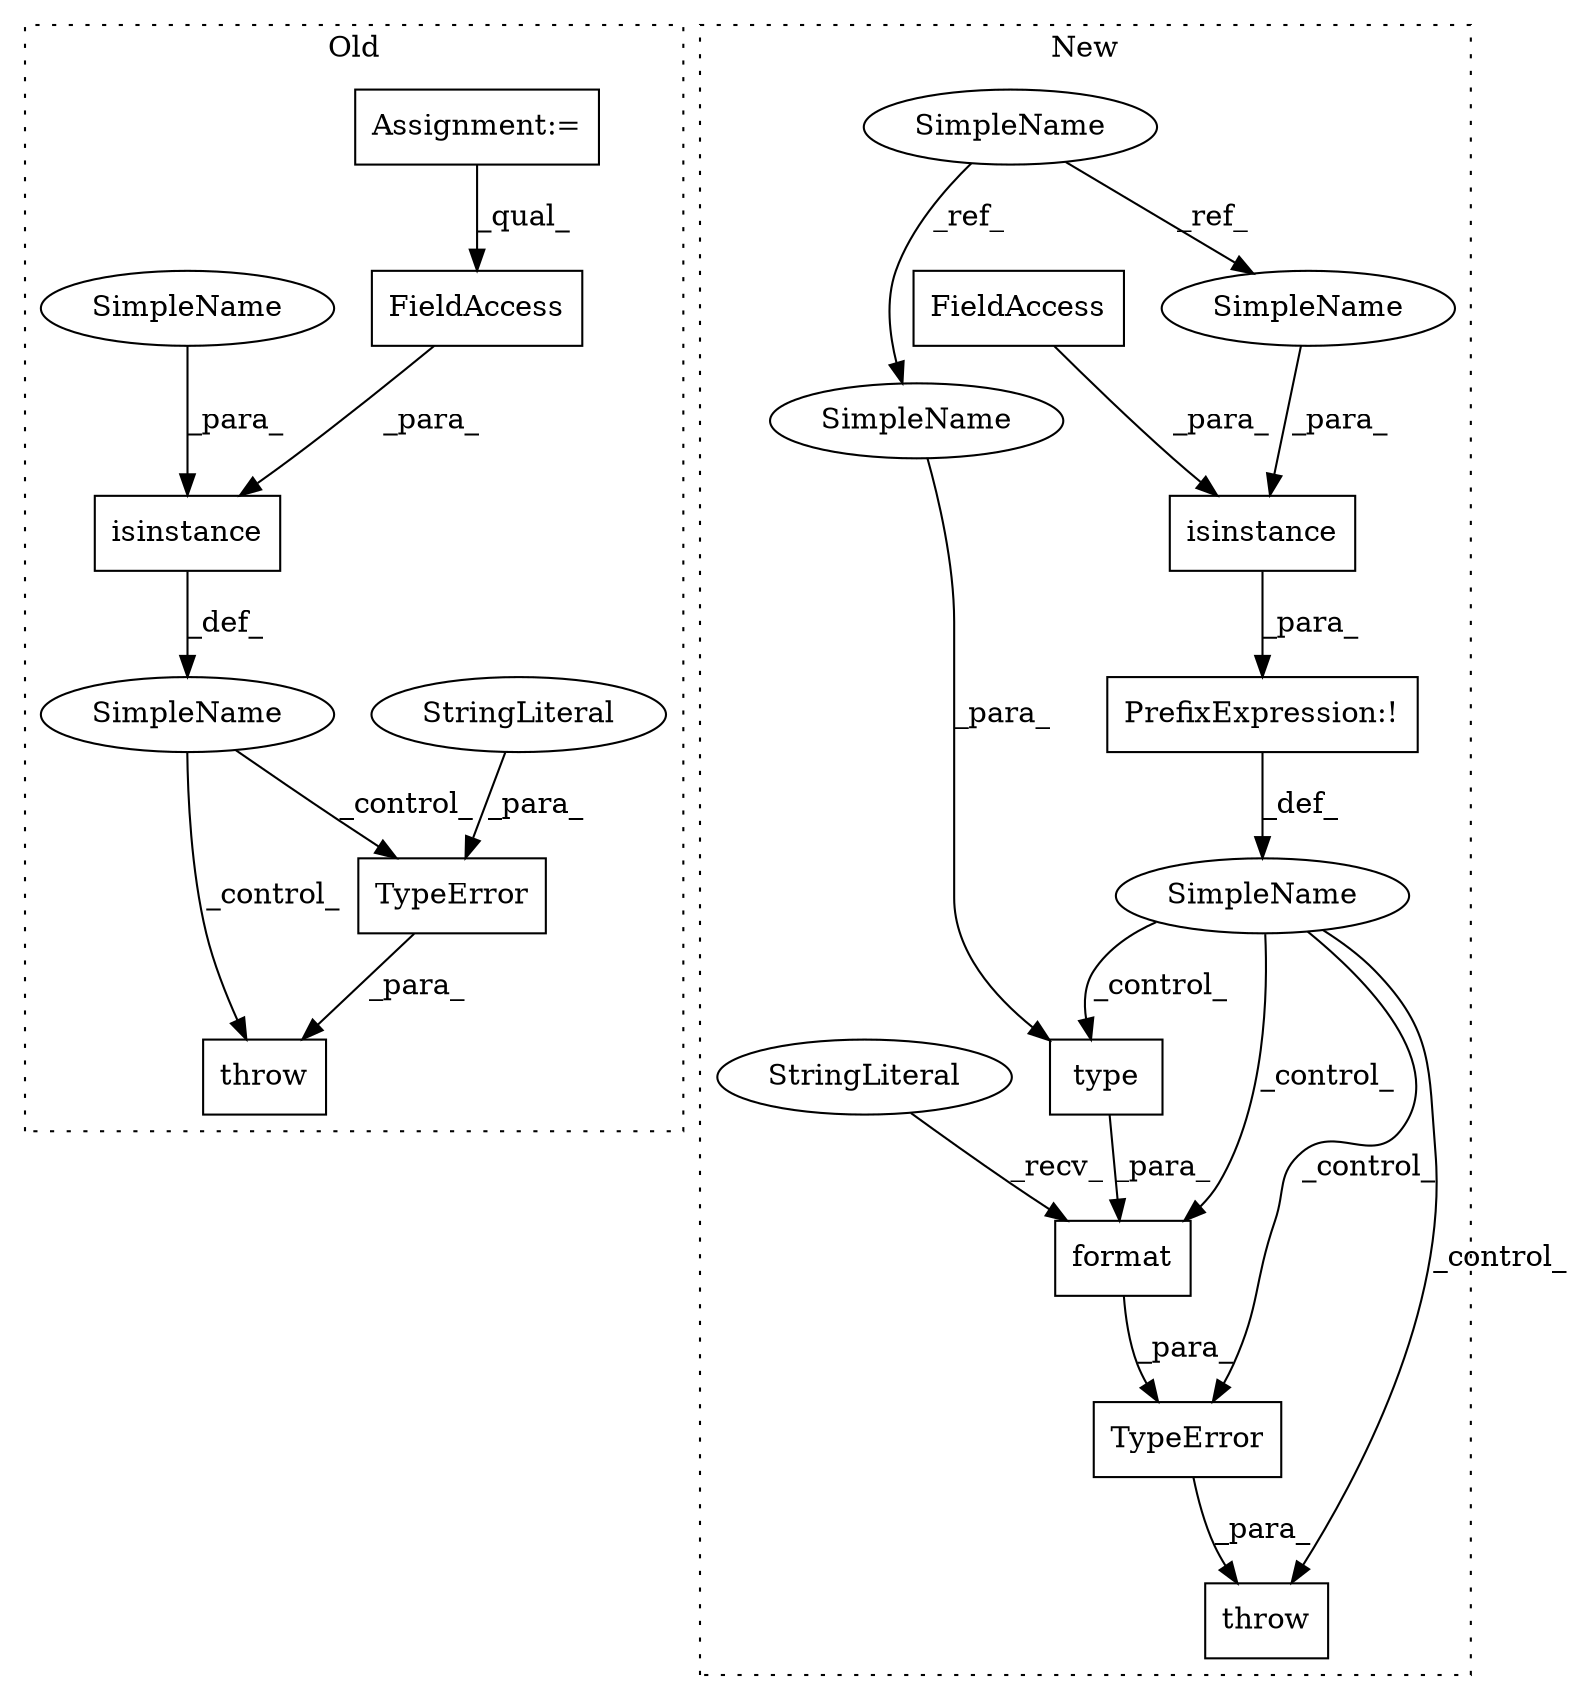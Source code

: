 digraph G {
subgraph cluster0 {
1 [label="TypeError" a="32" s="1057,1123" l="10,1" shape="box"];
5 [label="throw" a="53" s="1051" l="6" shape="box"];
8 [label="StringLiteral" a="45" s="1067" l="56" shape="ellipse"];
12 [label="SimpleName" a="42" s="" l="" shape="ellipse"];
13 [label="isinstance" a="32" s="1006,1040" l="11,1" shape="box"];
14 [label="FieldAccess" a="22" s="1024" l="16" shape="box"];
17 [label="Assignment:=" a="7" s="770" l="3" shape="box"];
20 [label="SimpleName" a="42" s="1017" l="6" shape="ellipse"];
label = "Old";
style="dotted";
}
subgraph cluster1 {
2 [label="format" a="32" s="1166,1185" l="7,1" shape="box"];
3 [label="throw" a="53" s="1058" l="6" shape="box"];
4 [label="StringLiteral" a="45" s="1074" l="91" shape="ellipse"];
6 [label="TypeError" a="32" s="1064,1186" l="10,1" shape="box"];
7 [label="type" a="32" s="1173,1184" l="5,1" shape="box"];
9 [label="SimpleName" a="42" s="" l="" shape="ellipse"];
10 [label="isinstance" a="32" s="1025,1047" l="11,1" shape="box"];
11 [label="PrefixExpression:!" a="38" s="1024" l="1" shape="box"];
15 [label="SimpleName" a="42" s="721" l="6" shape="ellipse"];
16 [label="FieldAccess" a="22" s="1043" l="4" shape="box"];
18 [label="SimpleName" a="42" s="1036" l="6" shape="ellipse"];
19 [label="SimpleName" a="42" s="1178" l="6" shape="ellipse"];
label = "New";
style="dotted";
}
1 -> 5 [label="_para_"];
2 -> 6 [label="_para_"];
4 -> 2 [label="_recv_"];
6 -> 3 [label="_para_"];
7 -> 2 [label="_para_"];
8 -> 1 [label="_para_"];
9 -> 6 [label="_control_"];
9 -> 2 [label="_control_"];
9 -> 3 [label="_control_"];
9 -> 7 [label="_control_"];
10 -> 11 [label="_para_"];
11 -> 9 [label="_def_"];
12 -> 1 [label="_control_"];
12 -> 5 [label="_control_"];
13 -> 12 [label="_def_"];
14 -> 13 [label="_para_"];
15 -> 19 [label="_ref_"];
15 -> 18 [label="_ref_"];
16 -> 10 [label="_para_"];
17 -> 14 [label="_qual_"];
18 -> 10 [label="_para_"];
19 -> 7 [label="_para_"];
20 -> 13 [label="_para_"];
}